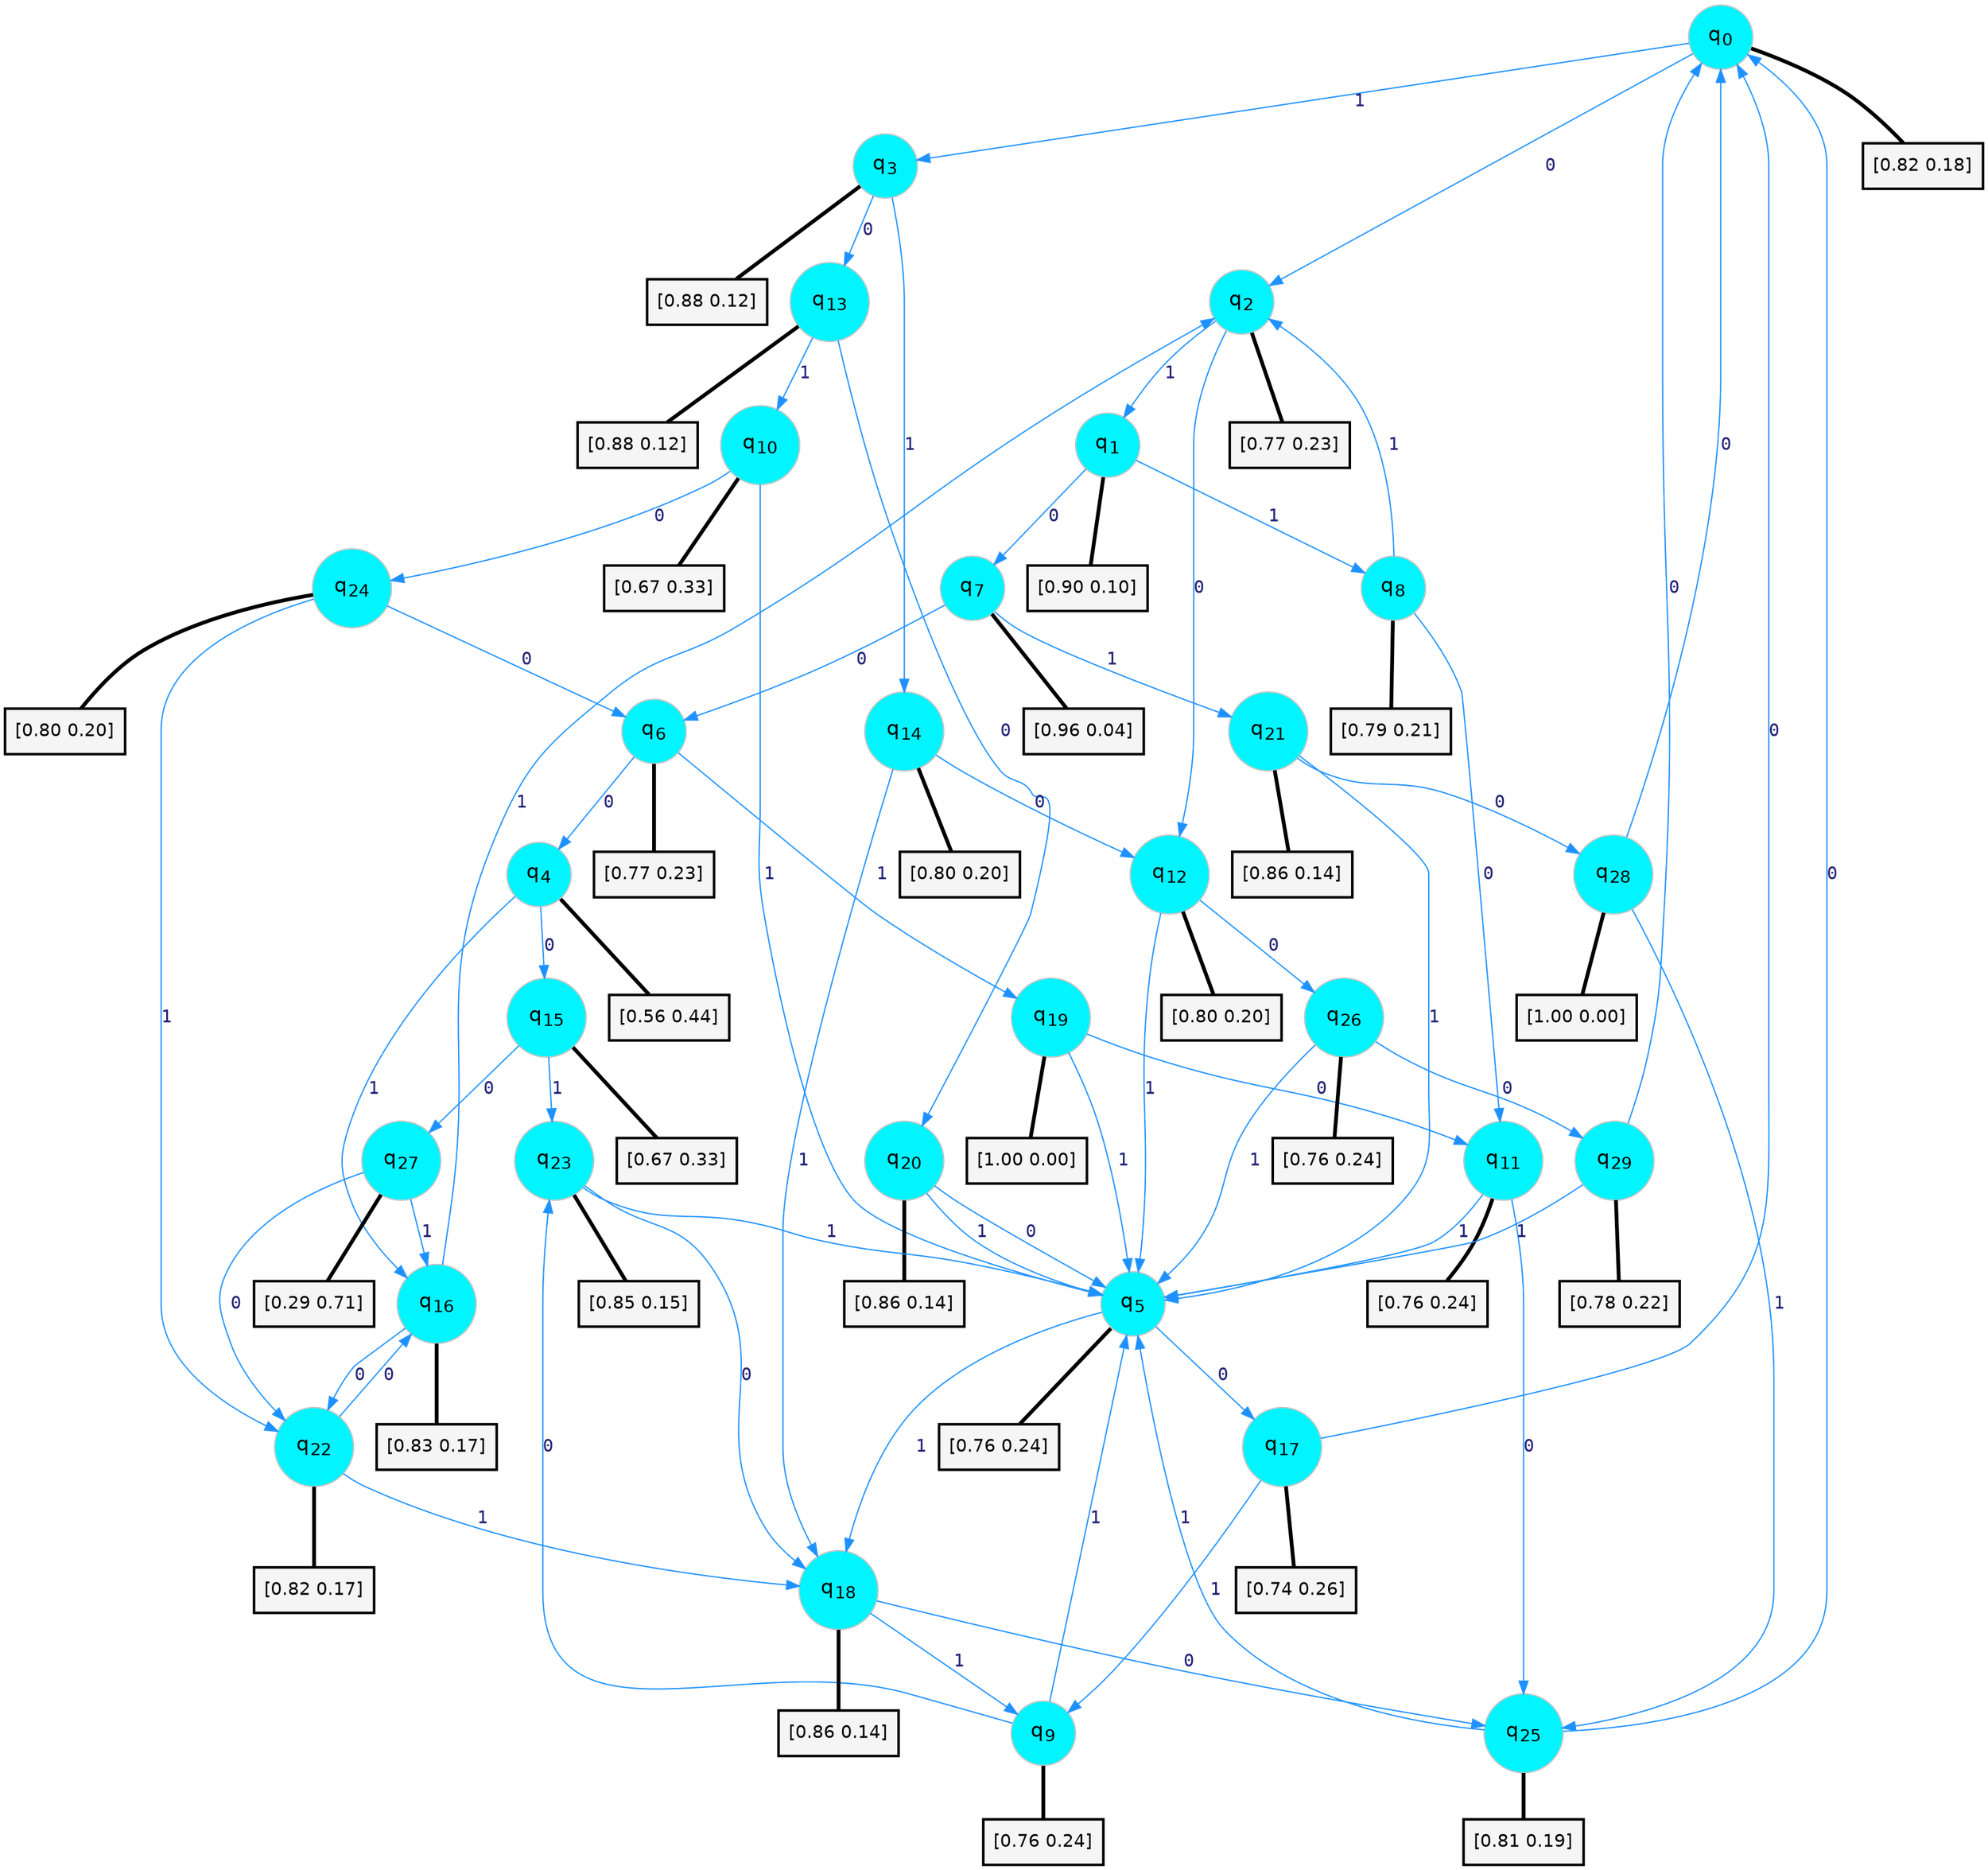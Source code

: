digraph G {
graph [
bgcolor=transparent, dpi=300, rankdir=TD, size="40,25"];
node [
color=gray, fillcolor=turquoise1, fontcolor=black, fontname=Helvetica, fontsize=16, fontweight=bold, shape=circle, style=filled];
edge [
arrowsize=1, color=dodgerblue1, fontcolor=midnightblue, fontname=courier, fontweight=bold, penwidth=1, style=solid, weight=20];
0[label=<q<SUB>0</SUB>>];
1[label=<q<SUB>1</SUB>>];
2[label=<q<SUB>2</SUB>>];
3[label=<q<SUB>3</SUB>>];
4[label=<q<SUB>4</SUB>>];
5[label=<q<SUB>5</SUB>>];
6[label=<q<SUB>6</SUB>>];
7[label=<q<SUB>7</SUB>>];
8[label=<q<SUB>8</SUB>>];
9[label=<q<SUB>9</SUB>>];
10[label=<q<SUB>10</SUB>>];
11[label=<q<SUB>11</SUB>>];
12[label=<q<SUB>12</SUB>>];
13[label=<q<SUB>13</SUB>>];
14[label=<q<SUB>14</SUB>>];
15[label=<q<SUB>15</SUB>>];
16[label=<q<SUB>16</SUB>>];
17[label=<q<SUB>17</SUB>>];
18[label=<q<SUB>18</SUB>>];
19[label=<q<SUB>19</SUB>>];
20[label=<q<SUB>20</SUB>>];
21[label=<q<SUB>21</SUB>>];
22[label=<q<SUB>22</SUB>>];
23[label=<q<SUB>23</SUB>>];
24[label=<q<SUB>24</SUB>>];
25[label=<q<SUB>25</SUB>>];
26[label=<q<SUB>26</SUB>>];
27[label=<q<SUB>27</SUB>>];
28[label=<q<SUB>28</SUB>>];
29[label=<q<SUB>29</SUB>>];
30[label="[0.82 0.18]", shape=box,fontcolor=black, fontname=Helvetica, fontsize=14, penwidth=2, fillcolor=whitesmoke,color=black];
31[label="[0.90 0.10]", shape=box,fontcolor=black, fontname=Helvetica, fontsize=14, penwidth=2, fillcolor=whitesmoke,color=black];
32[label="[0.77 0.23]", shape=box,fontcolor=black, fontname=Helvetica, fontsize=14, penwidth=2, fillcolor=whitesmoke,color=black];
33[label="[0.88 0.12]", shape=box,fontcolor=black, fontname=Helvetica, fontsize=14, penwidth=2, fillcolor=whitesmoke,color=black];
34[label="[0.56 0.44]", shape=box,fontcolor=black, fontname=Helvetica, fontsize=14, penwidth=2, fillcolor=whitesmoke,color=black];
35[label="[0.76 0.24]", shape=box,fontcolor=black, fontname=Helvetica, fontsize=14, penwidth=2, fillcolor=whitesmoke,color=black];
36[label="[0.77 0.23]", shape=box,fontcolor=black, fontname=Helvetica, fontsize=14, penwidth=2, fillcolor=whitesmoke,color=black];
37[label="[0.96 0.04]", shape=box,fontcolor=black, fontname=Helvetica, fontsize=14, penwidth=2, fillcolor=whitesmoke,color=black];
38[label="[0.79 0.21]", shape=box,fontcolor=black, fontname=Helvetica, fontsize=14, penwidth=2, fillcolor=whitesmoke,color=black];
39[label="[0.76 0.24]", shape=box,fontcolor=black, fontname=Helvetica, fontsize=14, penwidth=2, fillcolor=whitesmoke,color=black];
40[label="[0.67 0.33]", shape=box,fontcolor=black, fontname=Helvetica, fontsize=14, penwidth=2, fillcolor=whitesmoke,color=black];
41[label="[0.76 0.24]", shape=box,fontcolor=black, fontname=Helvetica, fontsize=14, penwidth=2, fillcolor=whitesmoke,color=black];
42[label="[0.80 0.20]", shape=box,fontcolor=black, fontname=Helvetica, fontsize=14, penwidth=2, fillcolor=whitesmoke,color=black];
43[label="[0.88 0.12]", shape=box,fontcolor=black, fontname=Helvetica, fontsize=14, penwidth=2, fillcolor=whitesmoke,color=black];
44[label="[0.80 0.20]", shape=box,fontcolor=black, fontname=Helvetica, fontsize=14, penwidth=2, fillcolor=whitesmoke,color=black];
45[label="[0.67 0.33]", shape=box,fontcolor=black, fontname=Helvetica, fontsize=14, penwidth=2, fillcolor=whitesmoke,color=black];
46[label="[0.83 0.17]", shape=box,fontcolor=black, fontname=Helvetica, fontsize=14, penwidth=2, fillcolor=whitesmoke,color=black];
47[label="[0.74 0.26]", shape=box,fontcolor=black, fontname=Helvetica, fontsize=14, penwidth=2, fillcolor=whitesmoke,color=black];
48[label="[0.86 0.14]", shape=box,fontcolor=black, fontname=Helvetica, fontsize=14, penwidth=2, fillcolor=whitesmoke,color=black];
49[label="[1.00 0.00]", shape=box,fontcolor=black, fontname=Helvetica, fontsize=14, penwidth=2, fillcolor=whitesmoke,color=black];
50[label="[0.86 0.14]", shape=box,fontcolor=black, fontname=Helvetica, fontsize=14, penwidth=2, fillcolor=whitesmoke,color=black];
51[label="[0.86 0.14]", shape=box,fontcolor=black, fontname=Helvetica, fontsize=14, penwidth=2, fillcolor=whitesmoke,color=black];
52[label="[0.82 0.17]", shape=box,fontcolor=black, fontname=Helvetica, fontsize=14, penwidth=2, fillcolor=whitesmoke,color=black];
53[label="[0.85 0.15]", shape=box,fontcolor=black, fontname=Helvetica, fontsize=14, penwidth=2, fillcolor=whitesmoke,color=black];
54[label="[0.80 0.20]", shape=box,fontcolor=black, fontname=Helvetica, fontsize=14, penwidth=2, fillcolor=whitesmoke,color=black];
55[label="[0.81 0.19]", shape=box,fontcolor=black, fontname=Helvetica, fontsize=14, penwidth=2, fillcolor=whitesmoke,color=black];
56[label="[0.76 0.24]", shape=box,fontcolor=black, fontname=Helvetica, fontsize=14, penwidth=2, fillcolor=whitesmoke,color=black];
57[label="[0.29 0.71]", shape=box,fontcolor=black, fontname=Helvetica, fontsize=14, penwidth=2, fillcolor=whitesmoke,color=black];
58[label="[1.00 0.00]", shape=box,fontcolor=black, fontname=Helvetica, fontsize=14, penwidth=2, fillcolor=whitesmoke,color=black];
59[label="[0.78 0.22]", shape=box,fontcolor=black, fontname=Helvetica, fontsize=14, penwidth=2, fillcolor=whitesmoke,color=black];
0->2 [label=0];
0->3 [label=1];
0->30 [arrowhead=none, penwidth=3,color=black];
1->7 [label=0];
1->8 [label=1];
1->31 [arrowhead=none, penwidth=3,color=black];
2->12 [label=0];
2->1 [label=1];
2->32 [arrowhead=none, penwidth=3,color=black];
3->13 [label=0];
3->14 [label=1];
3->33 [arrowhead=none, penwidth=3,color=black];
4->15 [label=0];
4->16 [label=1];
4->34 [arrowhead=none, penwidth=3,color=black];
5->17 [label=0];
5->18 [label=1];
5->35 [arrowhead=none, penwidth=3,color=black];
6->4 [label=0];
6->19 [label=1];
6->36 [arrowhead=none, penwidth=3,color=black];
7->6 [label=0];
7->21 [label=1];
7->37 [arrowhead=none, penwidth=3,color=black];
8->11 [label=0];
8->2 [label=1];
8->38 [arrowhead=none, penwidth=3,color=black];
9->23 [label=0];
9->5 [label=1];
9->39 [arrowhead=none, penwidth=3,color=black];
10->24 [label=0];
10->5 [label=1];
10->40 [arrowhead=none, penwidth=3,color=black];
11->25 [label=0];
11->5 [label=1];
11->41 [arrowhead=none, penwidth=3,color=black];
12->26 [label=0];
12->5 [label=1];
12->42 [arrowhead=none, penwidth=3,color=black];
13->20 [label=0];
13->10 [label=1];
13->43 [arrowhead=none, penwidth=3,color=black];
14->12 [label=0];
14->18 [label=1];
14->44 [arrowhead=none, penwidth=3,color=black];
15->27 [label=0];
15->23 [label=1];
15->45 [arrowhead=none, penwidth=3,color=black];
16->22 [label=0];
16->2 [label=1];
16->46 [arrowhead=none, penwidth=3,color=black];
17->0 [label=0];
17->9 [label=1];
17->47 [arrowhead=none, penwidth=3,color=black];
18->25 [label=0];
18->9 [label=1];
18->48 [arrowhead=none, penwidth=3,color=black];
19->11 [label=0];
19->5 [label=1];
19->49 [arrowhead=none, penwidth=3,color=black];
20->5 [label=0];
20->5 [label=1];
20->50 [arrowhead=none, penwidth=3,color=black];
21->28 [label=0];
21->5 [label=1];
21->51 [arrowhead=none, penwidth=3,color=black];
22->16 [label=0];
22->18 [label=1];
22->52 [arrowhead=none, penwidth=3,color=black];
23->18 [label=0];
23->5 [label=1];
23->53 [arrowhead=none, penwidth=3,color=black];
24->6 [label=0];
24->22 [label=1];
24->54 [arrowhead=none, penwidth=3,color=black];
25->0 [label=0];
25->5 [label=1];
25->55 [arrowhead=none, penwidth=3,color=black];
26->29 [label=0];
26->5 [label=1];
26->56 [arrowhead=none, penwidth=3,color=black];
27->22 [label=0];
27->16 [label=1];
27->57 [arrowhead=none, penwidth=3,color=black];
28->0 [label=0];
28->25 [label=1];
28->58 [arrowhead=none, penwidth=3,color=black];
29->0 [label=0];
29->5 [label=1];
29->59 [arrowhead=none, penwidth=3,color=black];
}
